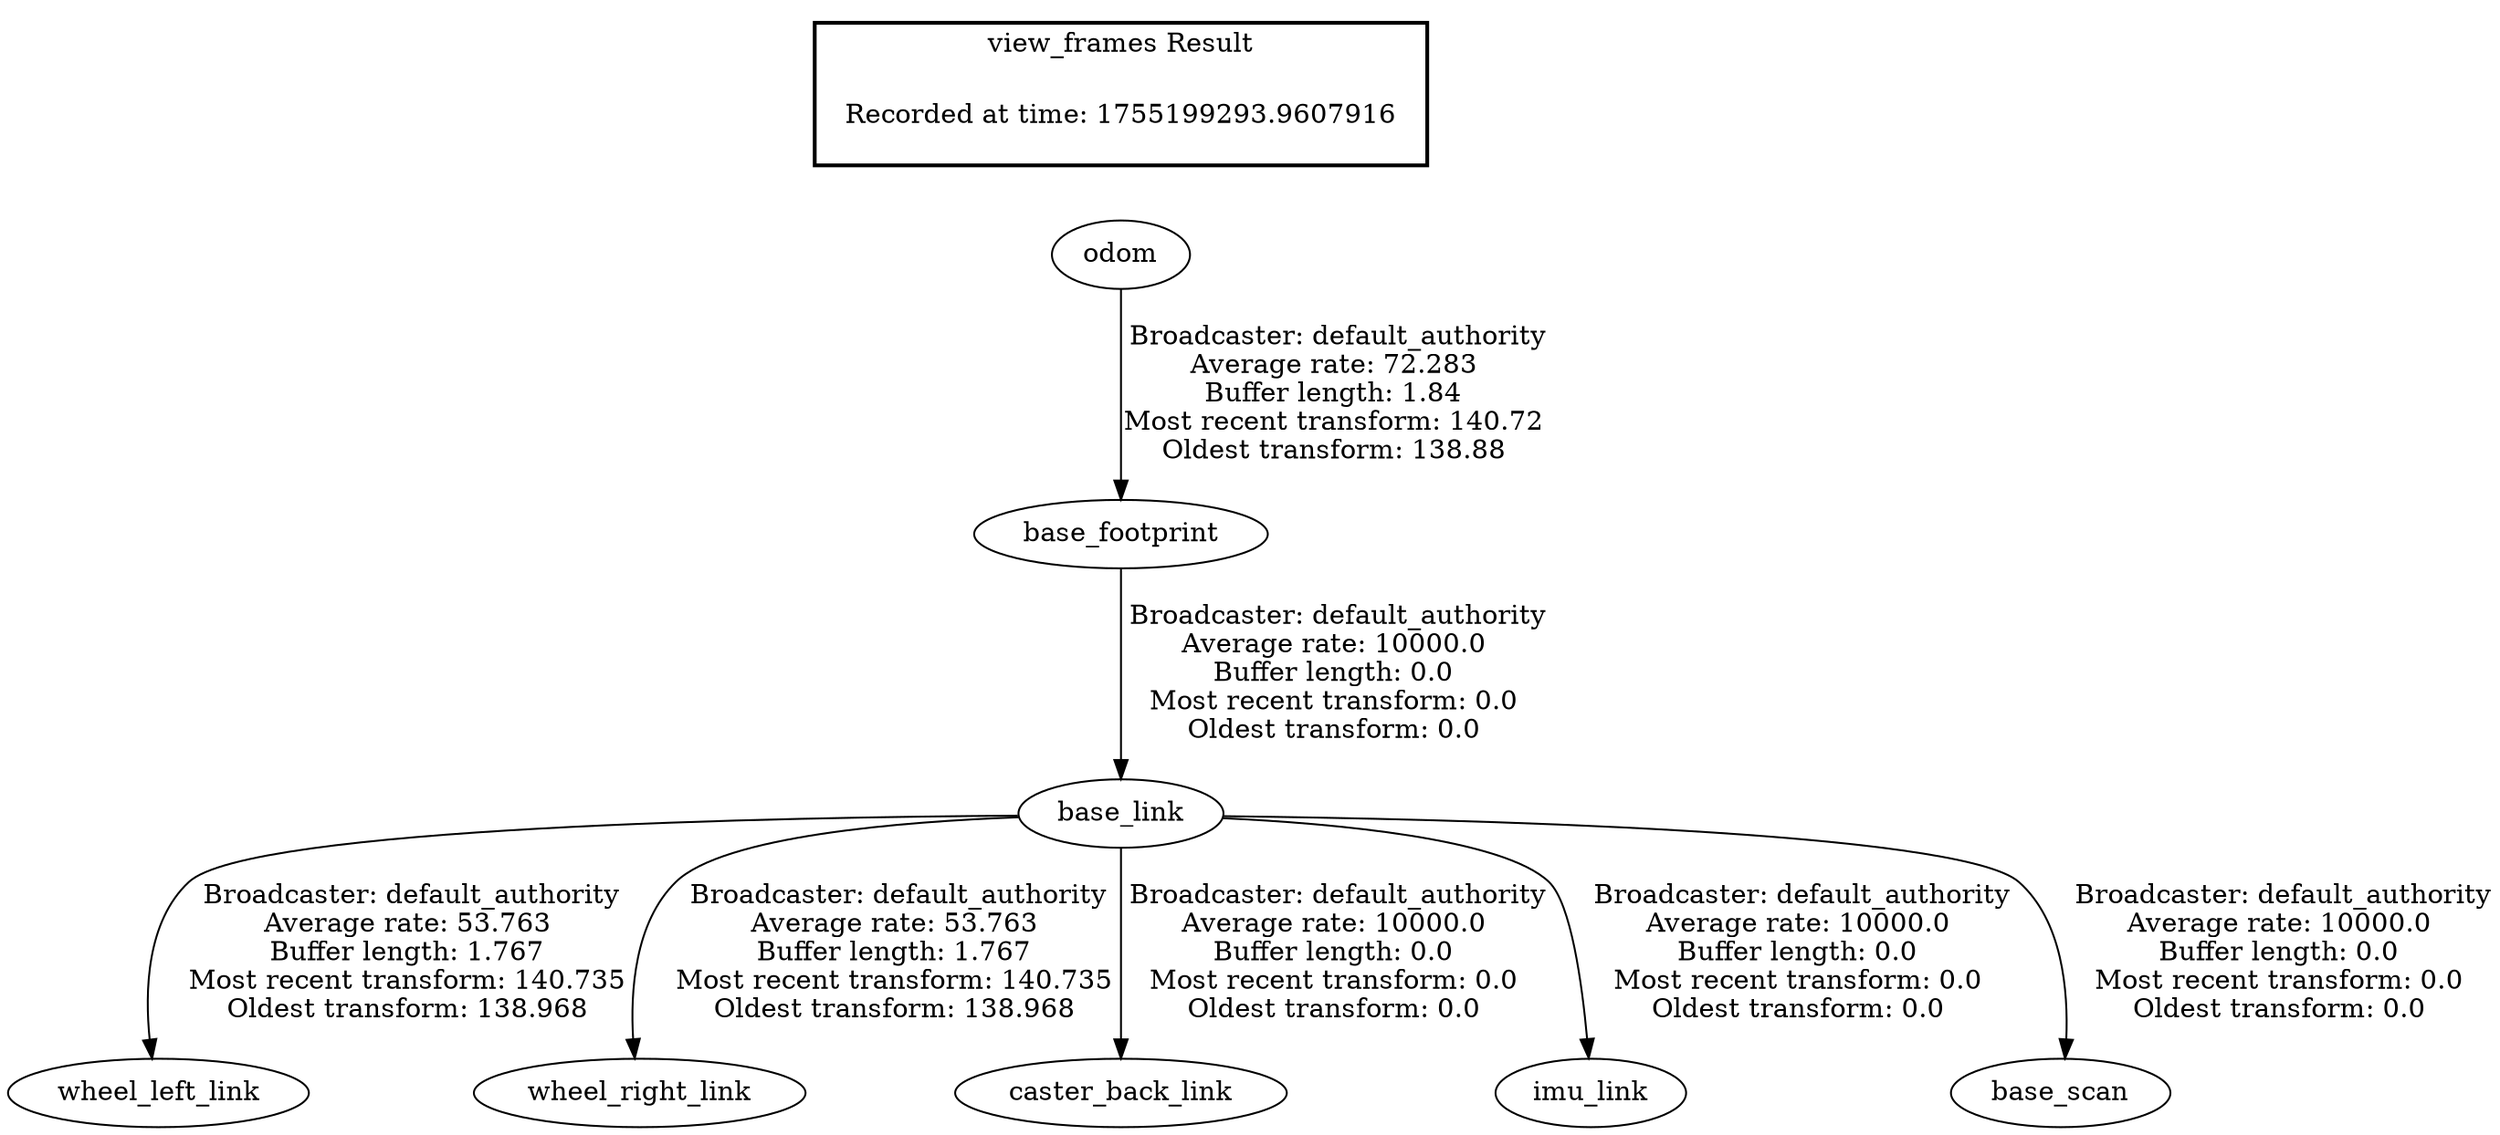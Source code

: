 digraph G {
"odom" -> "base_footprint"[label=" Broadcaster: default_authority\nAverage rate: 72.283\nBuffer length: 1.84\nMost recent transform: 140.72\nOldest transform: 138.88\n"];
"base_link" -> "wheel_left_link"[label=" Broadcaster: default_authority\nAverage rate: 53.763\nBuffer length: 1.767\nMost recent transform: 140.735\nOldest transform: 138.968\n"];
"base_footprint" -> "base_link"[label=" Broadcaster: default_authority\nAverage rate: 10000.0\nBuffer length: 0.0\nMost recent transform: 0.0\nOldest transform: 0.0\n"];
"base_link" -> "wheel_right_link"[label=" Broadcaster: default_authority\nAverage rate: 53.763\nBuffer length: 1.767\nMost recent transform: 140.735\nOldest transform: 138.968\n"];
"base_link" -> "caster_back_link"[label=" Broadcaster: default_authority\nAverage rate: 10000.0\nBuffer length: 0.0\nMost recent transform: 0.0\nOldest transform: 0.0\n"];
"base_link" -> "imu_link"[label=" Broadcaster: default_authority\nAverage rate: 10000.0\nBuffer length: 0.0\nMost recent transform: 0.0\nOldest transform: 0.0\n"];
"base_link" -> "base_scan"[label=" Broadcaster: default_authority\nAverage rate: 10000.0\nBuffer length: 0.0\nMost recent transform: 0.0\nOldest transform: 0.0\n"];
edge [style=invis];
 subgraph cluster_legend { style=bold; color=black; label ="view_frames Result";
"Recorded at time: 1755199293.9607916"[ shape=plaintext ] ;
}->"odom";
}